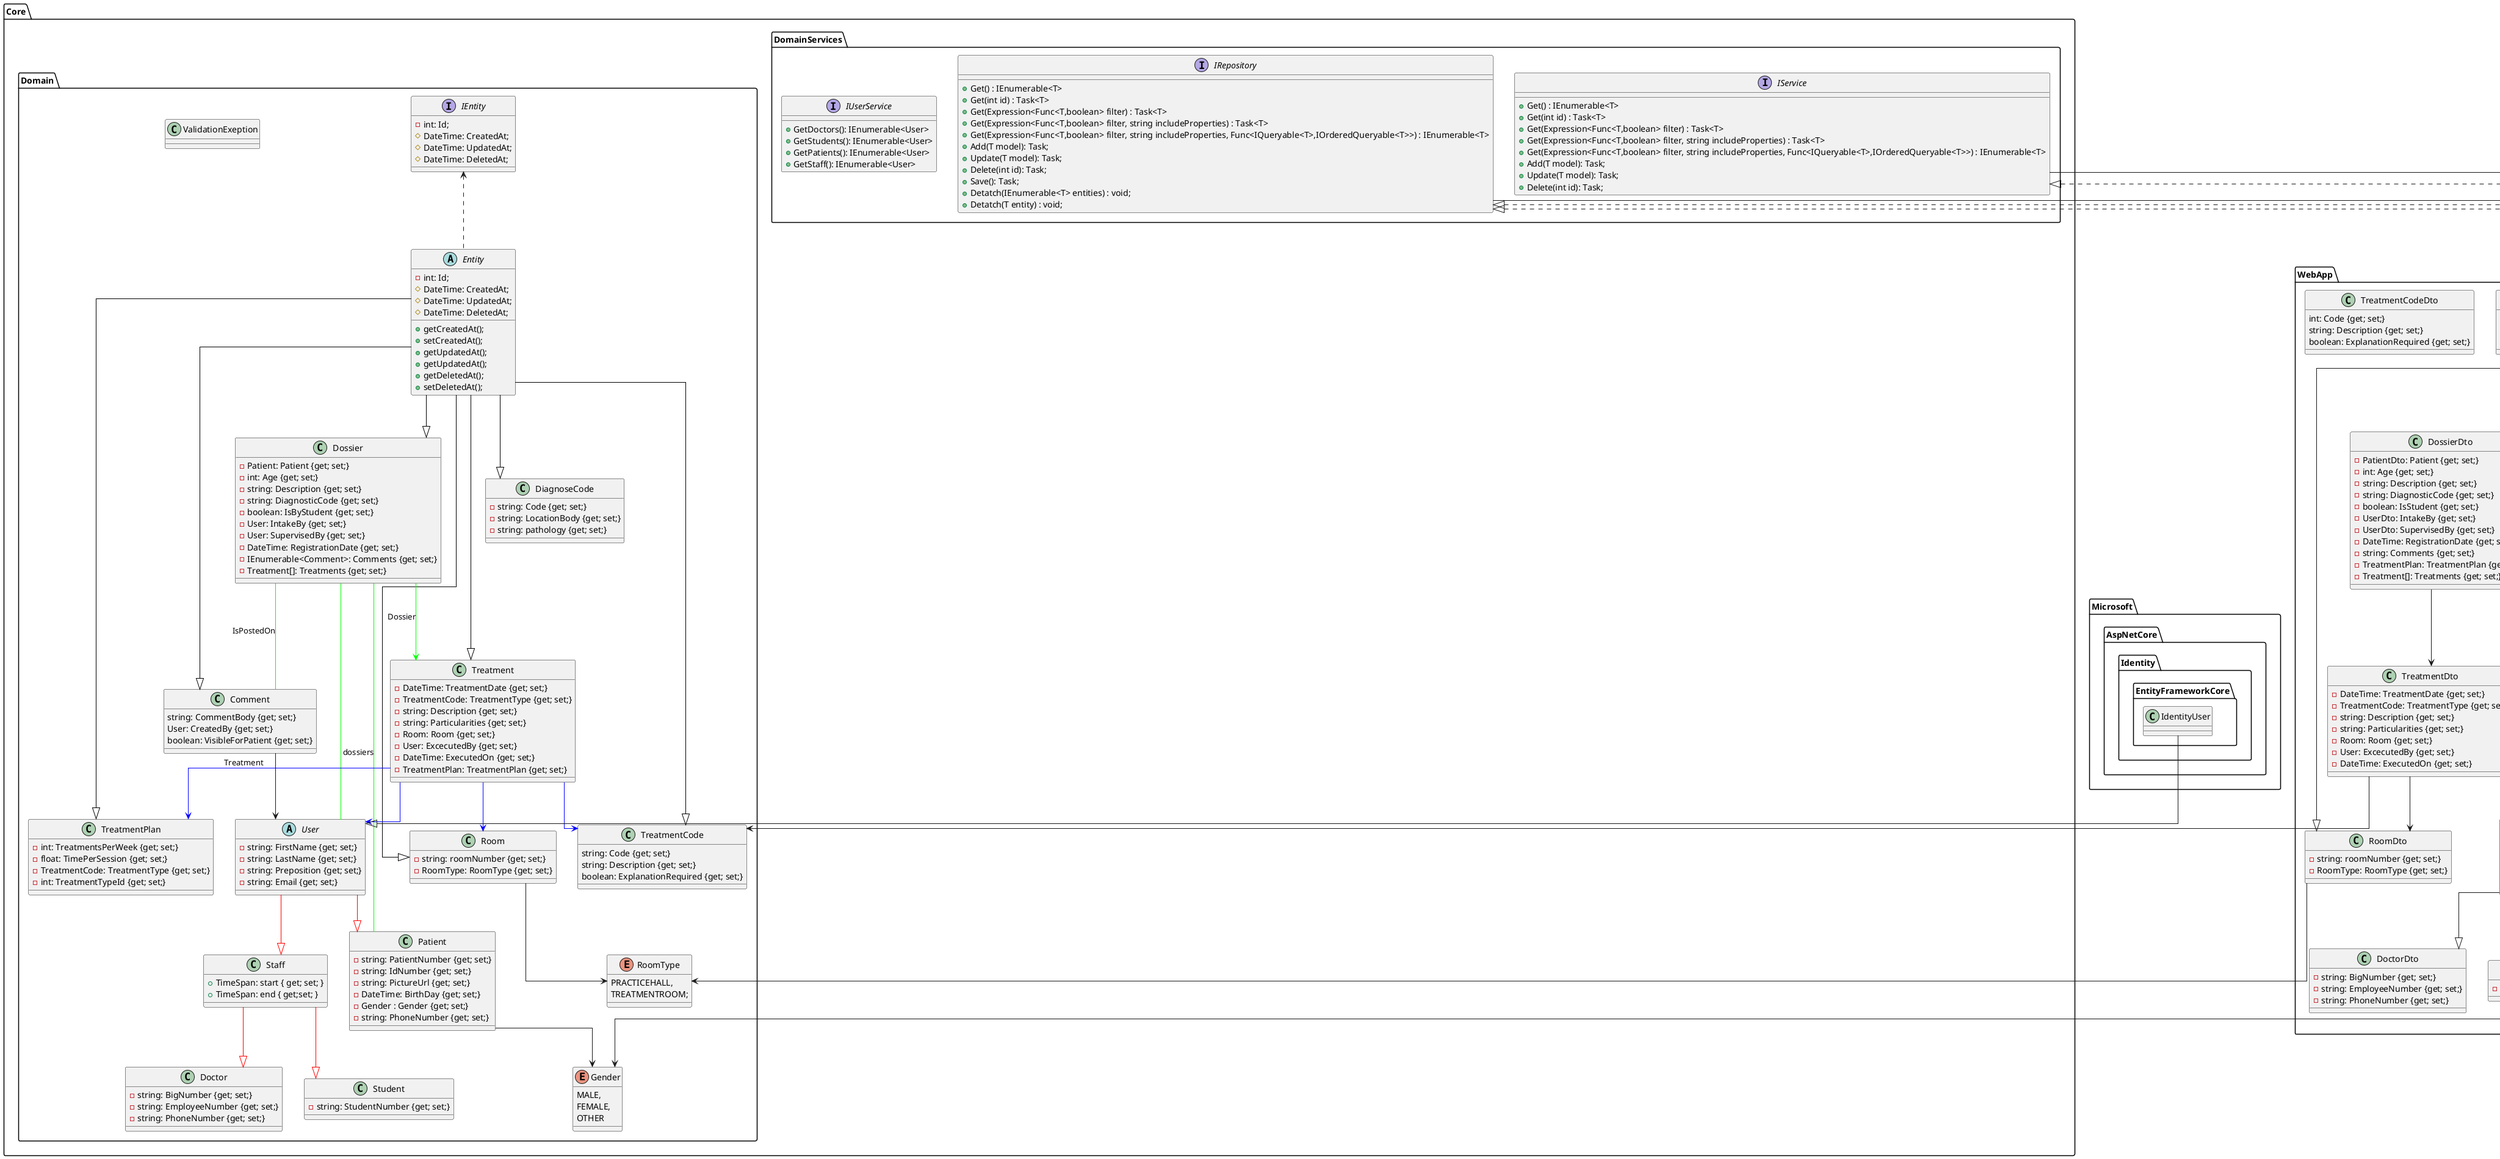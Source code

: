 @startuml
skinparam linetype polyline
skinparam linetype ortho

package Core.Domain{

interface IEntity {
-int: Id;
#DateTime: CreatedAt;
#DateTime: UpdatedAt;
#DateTime: DeletedAt;
}
abstract class Entity {
-int: Id;
#DateTime: CreatedAt;
#DateTime: UpdatedAt;
#DateTime: DeletedAt;
+getCreatedAt();
+setCreatedAt();
+getUpdatedAt();
+getUpdatedAt();
+getDeletedAt();
+setDeletedAt();
}

class Doctor{
- string: BigNumber {get; set;}
- string: EmployeeNumber {get; set;}
- string: PhoneNumber {get; set;}
}

class Student{
-string: StudentNumber {get; set;}
}


class Patient{
- string: PatientNumber {get; set;}
- string: IdNumber {get; set;}
- string: PictureUrl {get; set;}
- DateTime: BirthDay {get; set;}
- Gender : Gender {get; set;}
- string: PhoneNumber {get; set;}
}

class Staff{
+TimeSpan: start { get; set; }
+TimeSpan: end { get;set; }
}
enum Gender{
MALE,
FEMALE,
OTHER
}

abstract class User{
- string: FirstName {get; set;}
- string: LastName {get; set;}
- string: Preposition {get; set;}
- string: Email {get; set;}
}

class Dossier {
- Patient: Patient {get; set;}
- int: Age {get; set;}
- string: Description {get; set;}
- string: DiagnosticCode {get; set;}
- boolean: IsByStudent {get; set;}
- User: IntakeBy {get; set;}
- User: SupervisedBy {get; set;}
- DateTime: RegistrationDate {get; set;}
- IEnumerable<Comment>: Comments {get; set;}
- Treatment[]: Treatments {get; set;}
}

class TreatmentPlan{
- int: TreatmentsPerWeek {get; set;}
- float: TimePerSession {get; set;}
- TreatmentCode: TreatmentType {get; set;}
- int: TreatmentTypeId {get; set;}
}

class Treatment{
- DateTime: TreatmentDate {get; set;}
- TreatmentCode: TreatmentType {get; set;}
- string: Description {get; set;}
- string: Particularities {get; set;}
- Room: Room {get; set;}
- User: ExcecutedBy {get; set;}
- DateTime: ExecutedOn {get; set;}
- TreatmentPlan: TreatmentPlan {get; set;}
}
enum RoomType{
PRACTICEHALL,
TREATMENTROOM;
}

class Room{
- string: roomNumber {get; set;}
- RoomType: RoomType {get; set;}
}

class DiagnoseCode{
- string: Code {get; set;}
- string: LocationBody {get; set;}
- string: pathology {get; set;}
}

class TreatmentCode{
string: Code {get; set;}
string: Description {get; set;}
boolean: ExplanationRequired {get; set;}
}

class Comment{
string: CommentBody {get; set;}
User: CreatedBy {get; set;}
boolean: VisibleForPatient {get; set;}
}

class ValidationExeption{
}

IEntity <.. Entity
Entity -[#000]-|> Treatment
Entity -[#000]-|> TreatmentCode
Entity -[#000]-|> DiagnoseCode
Entity -[#000]-|> Dossier
Entity -[#000]-|> Room 
Entity -[#000]-|> TreatmentPlan
Entity -[#000]-|> Comment
User -[#F00]-|> Staff
Staff -[#F00]-|> Doctor
Staff -[#F00]-|> Student
User -[#F00]-|> Patient
Dossier -[#0F0]-> Treatment : Dossier
Dossier -[#0F0]- User
Dossier -[#0F0]- Comment : IsPostedOn
Dossier -[#0F0]- Patient : dossiers
Patient --> Gender
Treatment -[#00F]-> TreatmentPlan : Treatment
Treatment -[#00F]-> TreatmentCode
Treatment -[#00F]-> User
Treatment -[#00F]-> Room
Room --> RoomType
Comment --> User

}
package Core.DomainServices{
interface IRepository{
+ Get() : IEnumerable<T>
+ Get(int id) : Task<T>
+ Get(Expression<Func<T,boolean> filter) : Task<T>
+ Get(Expression<Func<T,boolean> filter, string includeProperties) : Task<T>
+ Get(Expression<Func<T,boolean> filter, string includeProperties, Func<IQueryable<T>,IOrderedQueryable<T>>) : IEnumerable<T>
+ Add(T model): Task;
+ Update(T model): Task;
+ Delete(int id): Task;
+ Save(): Task;
+ Detatch(IEnumerable<T> entities) : void;
+ Detatch(T entity) : void;
}
interface IService{
+ Get() : IEnumerable<T>
+ Get(int id) : Task<T>
+ Get(Expression<Func<T,boolean> filter) : Task<T>
+ Get(Expression<Func<T,boolean> filter, string includeProperties) : Task<T>
+ Get(Expression<Func<T,boolean> filter, string includeProperties, Func<IQueryable<T>,IOrderedQueryable<T>>) : IEnumerable<T>
+ Add(T model): Task;
+ Update(T model): Task;
+ Delete(int id): Task;
}

interface IUserService
    {
       + GetDoctors(): IEnumerable<User>
       + GetStudents(): IEnumerable<User>
       + GetPatients(): IEnumerable<User>
       + GetStaff(): IEnumerable<User>
    }
}
package Infrastructure.API{
class WebRepository{
+Repository();
}
}
package Infrastructure.DB{
class DatabaseRepository{
- _context: DbContext;
- _dbSet: DbSet<T>;
+Repository(DbContext context);

}

}
package Microsoft.AspNetCore.Identity.EntityFrameworkCore {
class IdentityUser{
}
}

package WebApi{
abstract class Controller{
- IService<T> : _service;
+ Get(): Task<ActionResult<List<DTO>>>
+ Get(int id): Task<ActionResult<DTO>>
}
abstract class DTO{
- int: Id {get; set;}
- int: Code {get; set;}
}

class DiagnoseCodeDto{
- string: LocationBody {get; set;}
- string: pathology {get; set;}
}

class TreatmentCodeDto {
string: Description {get; set;}
boolean: ExplanationRequired {get; set;}
}

class DiagnoseCodeController{
}

class TreatmentCodeController{
}

Controller <|--- DiagnoseCodeController
Controller <|--- TreatmentCodeController
DTO <|--- DiagnoseCodeDto
DTO <|--- TreatmentCodeDto
DTO --- Controller
}

package WebApp{
abstract class WebController{
- IService<T> : _service;
+ Index(): Task<ActionResult<>>
}
class DossierController{}
class PatientController{}
class TreatmentController{}
class CommentController{}
class CommentController{}

abstract class WebDto{
-int: Id {get; get:}
-DateTime CreatedAt {get; get:}
-DateTime UpdatedAtAt {get; get:}
}
class DoctorDto{
- string: BigNumber {get; set;}
- string: EmployeeNumber {get; set;}
- string: PhoneNumber {get; set;}
}

class StudentDto{
-string: StudentNumber {get; set;}
}


class PatientDto{
- string:PatientNumber {get; set;}
- string: PictureUrl {get; set;}
- DateTime: BirthDay {get; set;}
- Gender : Gender {get; set;}
- string: PhoneNumber {get; set;}
}

abstract class UserDto{
- string: FirstName {get; set;}
- string: LastName {get; set;}
- string: Preposition {get; set;}
- string: Email {get; set;}
}

class DossierDto {
- PatientDto: Patient {get; set;}
- int: Age {get; set;}
- string: Description {get; set;}
- string: DiagnosticCode {get; set;}
- boolean: IsStudent {get; set;}
- UserDto: IntakeBy {get; set;}
- UserDto: SupervisedBy {get; set;}
- DateTime: RegistrationDate {get; set;}
- string: Comments {get; set;}
- TreatmentPlan: TreatmentPlan {get; set;}
- Treatment[]: Treatments {get; set;}
}

class TreatmentPlanDto{
- int: TreatmentsPerWeek {get; set;}
- float: TimePerSession {get; set;}
- TreatmentCode: TreatmentType {get; set;}
}

class TreatmentDto{
- DateTime: TreatmentDate {get; set;}
- TreatmentCode: TreatmentType {get; set;}
- string: Description {get; set;}
- string: Particularities {get; set;}
- Room: Room {get; set;}
- User: ExcecutedBy {get; set;}
- DateTime: ExecutedOn {get; set;}
}
class RoomDto{
- string: roomNumber {get; set;}
- RoomType: RoomType {get; set;}
}

class DiagnoseCodeDto{
- int: Code {get; set;}
- string: LocationBody {get; set;}
- string: pathology {get; set;}
}

class TreatmentCodeDto{
int: Code {get; set;}
string: Description {get; set;}
boolean: ExplanationRequired {get; set;}
}

class CommentDto{
string: CommentBody {get; set;}
UserDto: CreatedBy {get; set;}
boolean: VisibleForPatient {get; set;}
}

    WebDto --|> TreatmentDto
    WebDto --|> DossierDto
    WebDto --|> RoomDto
    WebDto --|> TreatmentPlanDto
    WebDto --|> CommentDto
    UserDto --|> DoctorDto
    UserDto --|> StudentDto
    UserDto --|> PatientDto
    DossierDto --> TreatmentDto
    DossierDto --> TreatmentPlanDto
    DossierDTo --> UserDto
    PatientDto --> Gender
    TreatmentDto --> TreatmentCode
    TreatmentDto --> UserDto
    TreatmentDto --> RoomDto
    RoomDto --> RoomType
    CommentDto --> UserDto
    
    WebController --|> DossierController
    WebController --|> TreatmentController
    WebController --|> PatientController
    WebController --|> CommentController

}

package ApplicationServices{
abstract class Service{
- _repository : IRepository<T>;

}

class DossierService{
}
class PatientService{
}
class TreatmentService{
}
class CommentService{
}
class DiagnoseCodeService{}
class TreatmentCodeService{}

Service --|> DossierService
Service --|> PatientService
Service --|> TreatmentService
Service --|> CommentService
Service --|> DiagnoseCodeService
Service --|> TreatmentCodeService
}

IdentityUser --|> User
IRepository <|... DatabaseRepository
IRepository <|... WebRepository
IService --- Controller
IService <|.. Service
IRepository --- Service


@enduml